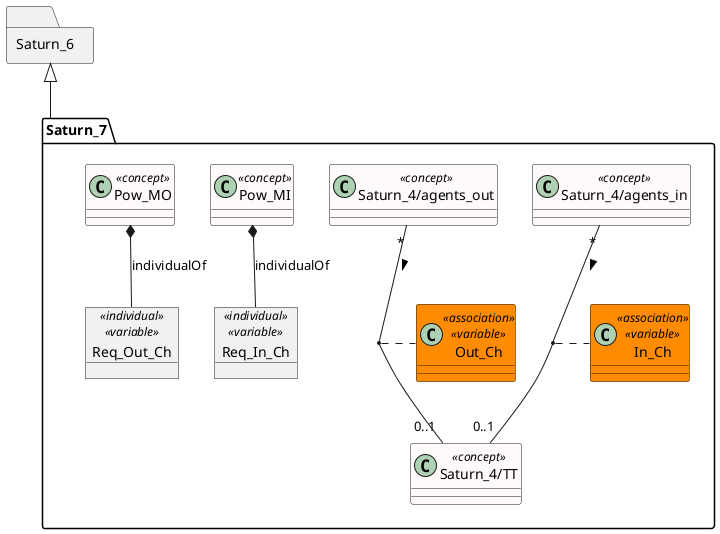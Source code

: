 @startuml

skinparam class {
 BackgroundColor<<association>> Darkorange 
 BackgroundColor<<concept>>  Snow 
} 
package Saturn_6  <<Folder>> {
}
package Saturn_7 <<Folder>> {
	class "Saturn_4/agents_in" as agents_in <<concept>> 
	class "Saturn_4/agents_out" as agents_out <<concept>> 
	class "Saturn_4/TT" as TT <<concept>> 
	class Pow_MI <<concept>>  {
	}
	 object Req_In_Ch <<individual>>  <<variable>> 
	Pow_MI *-- Req_In_Ch : individualOf 
	class Pow_MO <<concept>>  {
	}
	 object Req_Out_Ch <<individual>>  <<variable>> 
	Pow_MO *-- Req_Out_Ch : individualOf 
	agents_in "*" -- "0..1" TT : > 
	 (agents_in, TT) .. In_Ch
	 class In_Ch <<association>>  <<variable>>  {
	}
	agents_out "*" -- "0..1" TT : > 
	 (agents_out, TT) .. Out_Ch
	 class Out_Ch <<association>>  <<variable>>  {
	}
}
Saturn_6 <|-- Saturn_7
@enduml

